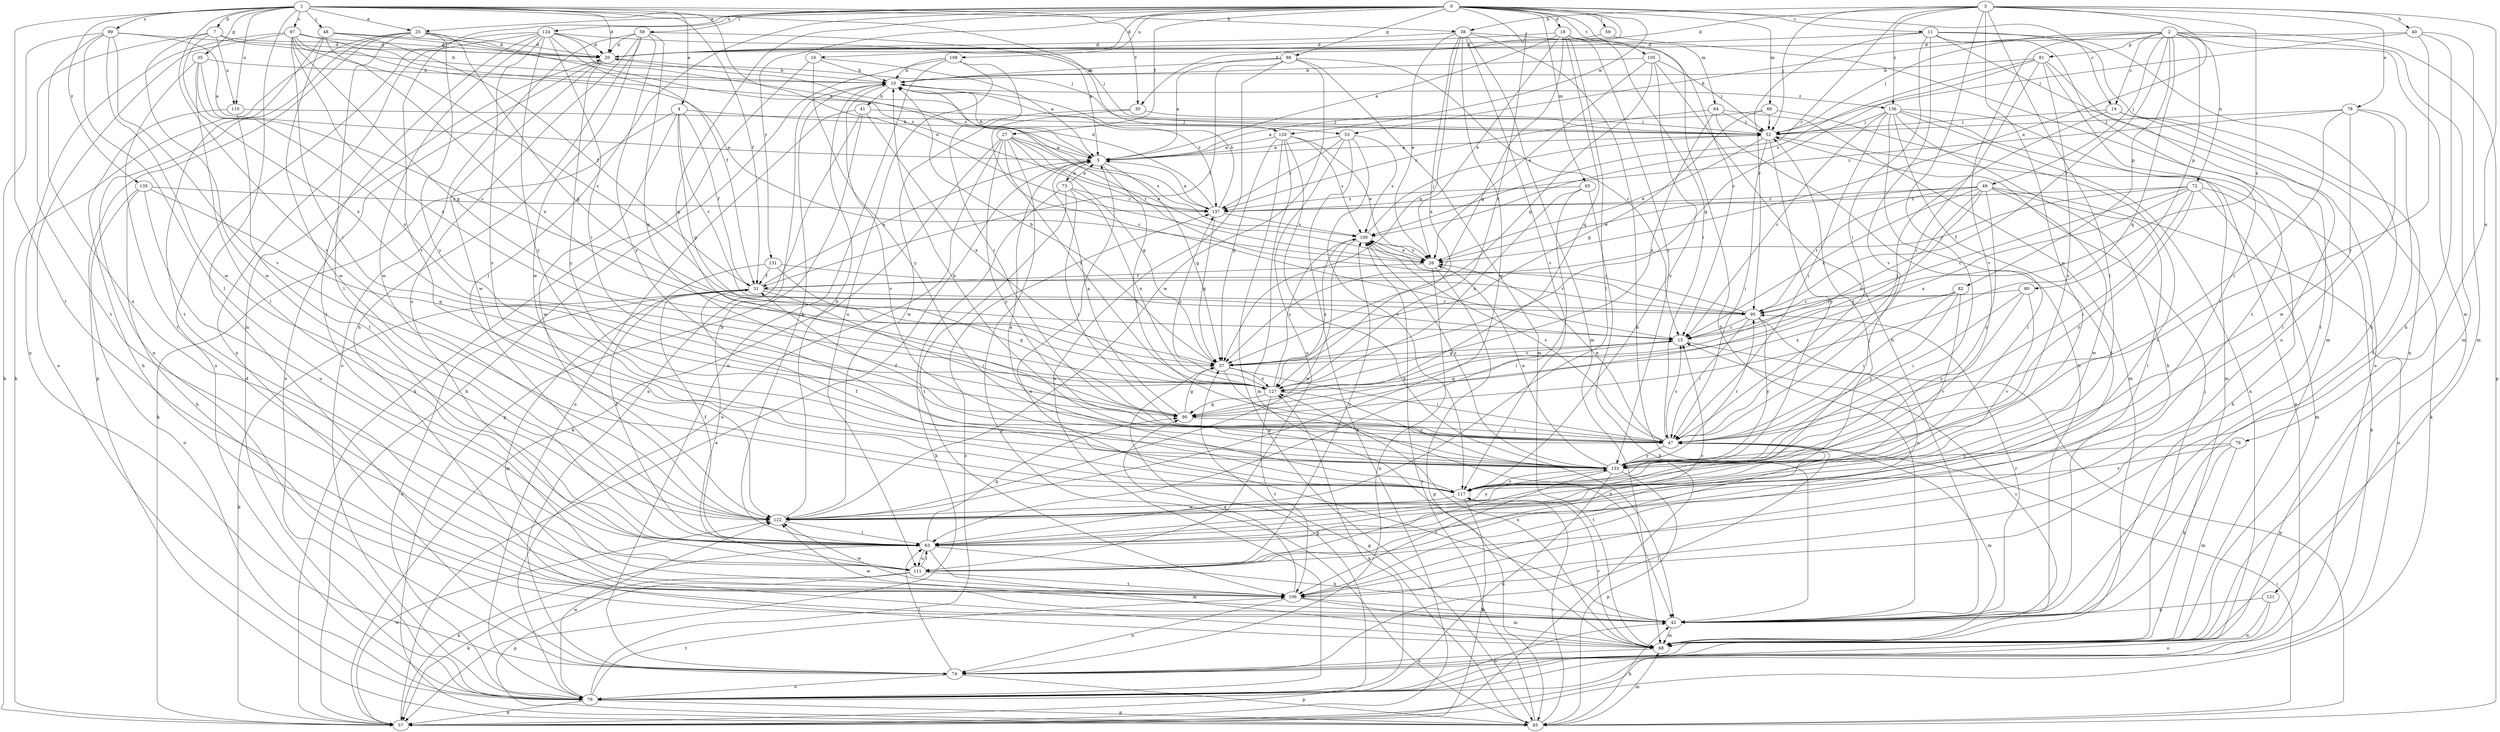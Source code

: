 strict digraph  {
0;
1;
2;
3;
4;
5;
7;
10;
11;
14;
15;
16;
18;
20;
25;
26;
27;
30;
31;
35;
37;
38;
40;
41;
42;
47;
48;
49;
52;
53;
57;
58;
59;
63;
64;
65;
66;
68;
72;
73;
74;
76;
78;
79;
80;
81;
82;
85;
88;
90;
95;
97;
99;
100;
105;
106;
108;
110;
111;
117;
120;
121;
122;
124;
127;
131;
133;
135;
136;
137;
0 -> 11  [label=c];
0 -> 14  [label=c];
0 -> 16  [label=d];
0 -> 18  [label=d];
0 -> 25  [label=e];
0 -> 27  [label=f];
0 -> 30  [label=f];
0 -> 58  [label=l];
0 -> 59  [label=l];
0 -> 63  [label=l];
0 -> 64  [label=m];
0 -> 65  [label=m];
0 -> 66  [label=m];
0 -> 88  [label=q];
0 -> 90  [label=q];
0 -> 105  [label=t];
0 -> 108  [label=u];
0 -> 117  [label=v];
0 -> 120  [label=w];
0 -> 124  [label=x];
0 -> 127  [label=x];
0 -> 131  [label=y];
1 -> 4  [label=a];
1 -> 7  [label=b];
1 -> 20  [label=d];
1 -> 25  [label=e];
1 -> 26  [label=e];
1 -> 30  [label=f];
1 -> 31  [label=f];
1 -> 35  [label=g];
1 -> 38  [label=h];
1 -> 48  [label=j];
1 -> 68  [label=m];
1 -> 97  [label=s];
1 -> 99  [label=s];
1 -> 106  [label=t];
1 -> 110  [label=u];
1 -> 117  [label=v];
1 -> 120  [label=w];
1 -> 135  [label=z];
2 -> 14  [label=c];
2 -> 49  [label=j];
2 -> 52  [label=j];
2 -> 53  [label=k];
2 -> 68  [label=m];
2 -> 72  [label=n];
2 -> 80  [label=p];
2 -> 81  [label=p];
2 -> 82  [label=p];
2 -> 85  [label=p];
2 -> 90  [label=q];
2 -> 95  [label=r];
2 -> 117  [label=v];
2 -> 121  [label=w];
3 -> 15  [label=c];
3 -> 20  [label=d];
3 -> 26  [label=e];
3 -> 38  [label=h];
3 -> 40  [label=h];
3 -> 52  [label=j];
3 -> 63  [label=l];
3 -> 76  [label=o];
3 -> 78  [label=o];
3 -> 100  [label=s];
3 -> 122  [label=w];
3 -> 133  [label=y];
3 -> 136  [label=z];
4 -> 31  [label=f];
4 -> 37  [label=g];
4 -> 53  [label=k];
4 -> 57  [label=k];
4 -> 95  [label=r];
4 -> 122  [label=w];
5 -> 10  [label=b];
5 -> 37  [label=g];
5 -> 47  [label=i];
5 -> 73  [label=n];
7 -> 10  [label=b];
7 -> 20  [label=d];
7 -> 106  [label=t];
7 -> 110  [label=u];
7 -> 122  [label=w];
7 -> 127  [label=x];
10 -> 41  [label=h];
10 -> 95  [label=r];
10 -> 117  [label=v];
10 -> 136  [label=z];
10 -> 137  [label=z];
11 -> 20  [label=d];
11 -> 42  [label=h];
11 -> 47  [label=i];
11 -> 74  [label=n];
11 -> 79  [label=o];
11 -> 95  [label=r];
11 -> 106  [label=t];
11 -> 117  [label=v];
14 -> 47  [label=i];
14 -> 52  [label=j];
14 -> 57  [label=k];
14 -> 63  [label=l];
15 -> 37  [label=g];
15 -> 85  [label=p];
15 -> 90  [label=q];
16 -> 5  [label=a];
16 -> 10  [label=b];
16 -> 57  [label=k];
16 -> 133  [label=y];
18 -> 5  [label=a];
18 -> 20  [label=d];
18 -> 26  [label=e];
18 -> 37  [label=g];
18 -> 42  [label=h];
18 -> 47  [label=i];
18 -> 63  [label=l];
18 -> 90  [label=q];
18 -> 133  [label=y];
20 -> 10  [label=b];
20 -> 79  [label=o];
20 -> 122  [label=w];
20 -> 133  [label=y];
25 -> 20  [label=d];
25 -> 37  [label=g];
25 -> 57  [label=k];
25 -> 63  [label=l];
25 -> 74  [label=n];
25 -> 85  [label=p];
25 -> 133  [label=y];
25 -> 137  [label=z];
26 -> 31  [label=f];
26 -> 74  [label=n];
26 -> 85  [label=p];
26 -> 100  [label=s];
27 -> 5  [label=a];
27 -> 26  [label=e];
27 -> 37  [label=g];
27 -> 57  [label=k];
27 -> 79  [label=o];
27 -> 85  [label=p];
27 -> 100  [label=s];
27 -> 127  [label=x];
27 -> 133  [label=y];
30 -> 15  [label=c];
30 -> 52  [label=j];
30 -> 122  [label=w];
31 -> 5  [label=a];
31 -> 47  [label=i];
31 -> 57  [label=k];
31 -> 68  [label=m];
31 -> 79  [label=o];
31 -> 95  [label=r];
35 -> 10  [label=b];
35 -> 15  [label=c];
35 -> 63  [label=l];
35 -> 106  [label=t];
35 -> 127  [label=x];
37 -> 10  [label=b];
37 -> 15  [label=c];
37 -> 42  [label=h];
37 -> 47  [label=i];
37 -> 127  [label=x];
38 -> 15  [label=c];
38 -> 20  [label=d];
38 -> 26  [label=e];
38 -> 37  [label=g];
38 -> 42  [label=h];
38 -> 68  [label=m];
38 -> 117  [label=v];
38 -> 122  [label=w];
38 -> 127  [label=x];
40 -> 20  [label=d];
40 -> 42  [label=h];
40 -> 52  [label=j];
40 -> 68  [label=m];
40 -> 133  [label=y];
41 -> 52  [label=j];
41 -> 74  [label=n];
41 -> 79  [label=o];
41 -> 85  [label=p];
41 -> 127  [label=x];
42 -> 5  [label=a];
42 -> 68  [label=m];
42 -> 95  [label=r];
42 -> 122  [label=w];
47 -> 15  [label=c];
47 -> 26  [label=e];
47 -> 31  [label=f];
47 -> 68  [label=m];
47 -> 100  [label=s];
47 -> 106  [label=t];
47 -> 133  [label=y];
48 -> 20  [label=d];
48 -> 31  [label=f];
48 -> 52  [label=j];
48 -> 106  [label=t];
48 -> 122  [label=w];
48 -> 127  [label=x];
49 -> 15  [label=c];
49 -> 26  [label=e];
49 -> 63  [label=l];
49 -> 79  [label=o];
49 -> 90  [label=q];
49 -> 95  [label=r];
49 -> 122  [label=w];
49 -> 127  [label=x];
49 -> 133  [label=y];
49 -> 137  [label=z];
52 -> 5  [label=a];
52 -> 26  [label=e];
52 -> 47  [label=i];
52 -> 57  [label=k];
52 -> 133  [label=y];
53 -> 5  [label=a];
53 -> 57  [label=k];
53 -> 100  [label=s];
53 -> 111  [label=u];
53 -> 117  [label=v];
53 -> 137  [label=z];
57 -> 5  [label=a];
57 -> 122  [label=w];
57 -> 127  [label=x];
58 -> 5  [label=a];
58 -> 20  [label=d];
58 -> 42  [label=h];
58 -> 79  [label=o];
58 -> 90  [label=q];
58 -> 111  [label=u];
58 -> 122  [label=w];
58 -> 133  [label=y];
59 -> 20  [label=d];
59 -> 68  [label=m];
63 -> 10  [label=b];
63 -> 31  [label=f];
63 -> 42  [label=h];
63 -> 52  [label=j];
63 -> 57  [label=k];
63 -> 68  [label=m];
63 -> 90  [label=q];
63 -> 111  [label=u];
64 -> 42  [label=h];
64 -> 52  [label=j];
64 -> 68  [label=m];
64 -> 127  [label=x];
64 -> 137  [label=z];
65 -> 57  [label=k];
65 -> 63  [label=l];
65 -> 127  [label=x];
65 -> 137  [label=z];
66 -> 5  [label=a];
66 -> 37  [label=g];
66 -> 52  [label=j];
66 -> 111  [label=u];
68 -> 15  [label=c];
68 -> 52  [label=j];
68 -> 74  [label=n];
68 -> 117  [label=v];
68 -> 127  [label=x];
72 -> 15  [label=c];
72 -> 31  [label=f];
72 -> 42  [label=h];
72 -> 47  [label=i];
72 -> 68  [label=m];
72 -> 127  [label=x];
72 -> 133  [label=y];
72 -> 137  [label=z];
73 -> 5  [label=a];
73 -> 47  [label=i];
73 -> 57  [label=k];
73 -> 106  [label=t];
73 -> 127  [label=x];
73 -> 137  [label=z];
74 -> 47  [label=i];
74 -> 63  [label=l];
74 -> 79  [label=o];
74 -> 85  [label=p];
76 -> 42  [label=h];
76 -> 68  [label=m];
76 -> 117  [label=v];
76 -> 133  [label=y];
78 -> 47  [label=i];
78 -> 52  [label=j];
78 -> 106  [label=t];
78 -> 111  [label=u];
78 -> 122  [label=w];
78 -> 137  [label=z];
79 -> 20  [label=d];
79 -> 37  [label=g];
79 -> 42  [label=h];
79 -> 57  [label=k];
79 -> 85  [label=p];
79 -> 106  [label=t];
79 -> 122  [label=w];
79 -> 137  [label=z];
80 -> 47  [label=i];
80 -> 95  [label=r];
80 -> 117  [label=v];
80 -> 133  [label=y];
81 -> 10  [label=b];
81 -> 37  [label=g];
81 -> 47  [label=i];
81 -> 63  [label=l];
81 -> 100  [label=s];
81 -> 106  [label=t];
81 -> 117  [label=v];
82 -> 47  [label=i];
82 -> 95  [label=r];
82 -> 117  [label=v];
82 -> 127  [label=x];
82 -> 133  [label=y];
85 -> 37  [label=g];
85 -> 42  [label=h];
85 -> 47  [label=i];
85 -> 68  [label=m];
85 -> 100  [label=s];
85 -> 117  [label=v];
88 -> 5  [label=a];
88 -> 10  [label=b];
88 -> 15  [label=c];
88 -> 31  [label=f];
88 -> 68  [label=m];
88 -> 79  [label=o];
88 -> 122  [label=w];
90 -> 5  [label=a];
90 -> 37  [label=g];
90 -> 47  [label=i];
95 -> 15  [label=c];
95 -> 47  [label=i];
95 -> 100  [label=s];
95 -> 111  [label=u];
95 -> 133  [label=y];
97 -> 5  [label=a];
97 -> 15  [label=c];
97 -> 20  [label=d];
97 -> 26  [label=e];
97 -> 37  [label=g];
97 -> 47  [label=i];
97 -> 74  [label=n];
97 -> 79  [label=o];
97 -> 127  [label=x];
99 -> 5  [label=a];
99 -> 20  [label=d];
99 -> 57  [label=k];
99 -> 63  [label=l];
99 -> 111  [label=u];
99 -> 117  [label=v];
99 -> 122  [label=w];
100 -> 26  [label=e];
100 -> 52  [label=j];
100 -> 122  [label=w];
100 -> 127  [label=x];
105 -> 10  [label=b];
105 -> 26  [label=e];
105 -> 37  [label=g];
105 -> 42  [label=h];
105 -> 52  [label=j];
105 -> 117  [label=v];
106 -> 42  [label=h];
106 -> 68  [label=m];
106 -> 74  [label=n];
106 -> 90  [label=q];
106 -> 122  [label=w];
108 -> 10  [label=b];
108 -> 47  [label=i];
108 -> 57  [label=k];
108 -> 74  [label=n];
108 -> 111  [label=u];
110 -> 42  [label=h];
110 -> 52  [label=j];
110 -> 63  [label=l];
111 -> 10  [label=b];
111 -> 15  [label=c];
111 -> 57  [label=k];
111 -> 63  [label=l];
111 -> 85  [label=p];
111 -> 100  [label=s];
111 -> 106  [label=t];
117 -> 5  [label=a];
117 -> 31  [label=f];
117 -> 57  [label=k];
117 -> 122  [label=w];
120 -> 5  [label=a];
120 -> 26  [label=e];
120 -> 37  [label=g];
120 -> 42  [label=h];
120 -> 68  [label=m];
120 -> 85  [label=p];
120 -> 100  [label=s];
121 -> 42  [label=h];
121 -> 74  [label=n];
121 -> 79  [label=o];
122 -> 10  [label=b];
122 -> 63  [label=l];
122 -> 133  [label=y];
124 -> 20  [label=d];
124 -> 31  [label=f];
124 -> 47  [label=i];
124 -> 52  [label=j];
124 -> 74  [label=n];
124 -> 79  [label=o];
124 -> 106  [label=t];
124 -> 117  [label=v];
124 -> 122  [label=w];
124 -> 133  [label=y];
124 -> 137  [label=z];
127 -> 90  [label=q];
127 -> 100  [label=s];
127 -> 106  [label=t];
127 -> 133  [label=y];
127 -> 137  [label=z];
131 -> 31  [label=f];
131 -> 63  [label=l];
131 -> 90  [label=q];
131 -> 95  [label=r];
133 -> 10  [label=b];
133 -> 26  [label=e];
133 -> 79  [label=o];
133 -> 85  [label=p];
133 -> 95  [label=r];
133 -> 100  [label=s];
133 -> 106  [label=t];
133 -> 117  [label=v];
135 -> 42  [label=h];
135 -> 79  [label=o];
135 -> 90  [label=q];
135 -> 111  [label=u];
135 -> 137  [label=z];
136 -> 15  [label=c];
136 -> 42  [label=h];
136 -> 47  [label=i];
136 -> 52  [label=j];
136 -> 63  [label=l];
136 -> 68  [label=m];
136 -> 74  [label=n];
136 -> 79  [label=o];
136 -> 106  [label=t];
137 -> 5  [label=a];
137 -> 10  [label=b];
137 -> 20  [label=d];
137 -> 37  [label=g];
137 -> 100  [label=s];
}
